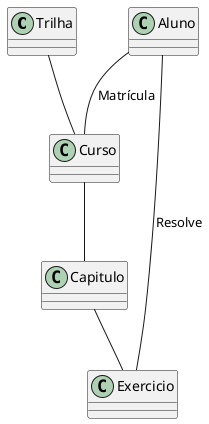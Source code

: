 @startuml

    class Trilha {
    }

    class Curso {
    }

    class Capitulo {
    }

    class Exercicio {
    }

    class Aluno {
    }

    Trilha -- Curso
    Curso -- Capitulo
    Capitulo -- Exercicio
    Aluno -- Curso : Matrícula
    Aluno -- Exercicio : Resolve

@enduml